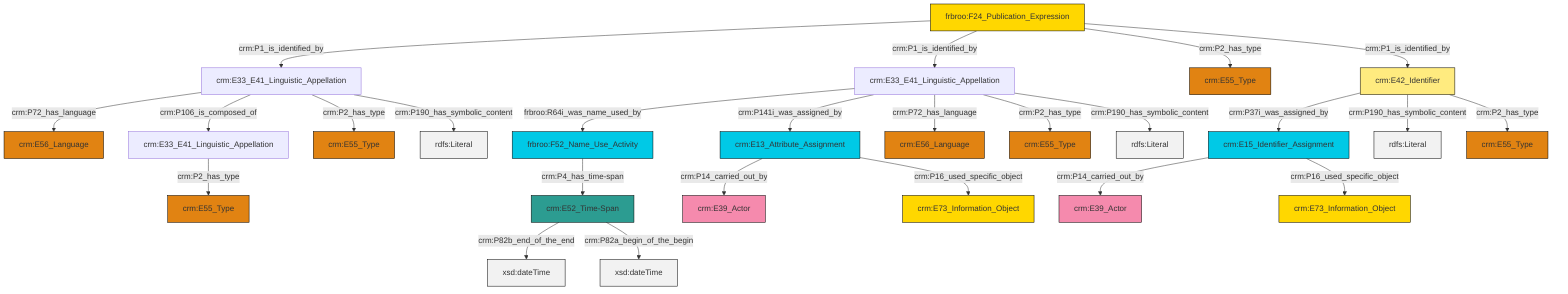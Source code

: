 graph TD
classDef Literal fill:#f2f2f2,stroke:#000000;
classDef CRM_Entity fill:#FFFFFF,stroke:#000000;
classDef Temporal_Entity fill:#00C9E6, stroke:#000000;
classDef Type fill:#E18312, stroke:#000000;
classDef Time-Span fill:#2C9C91, stroke:#000000;
classDef Appellation fill:#FFEB7F, stroke:#000000;
classDef Place fill:#008836, stroke:#000000;
classDef Persistent_Item fill:#B266B2, stroke:#000000;
classDef Conceptual_Object fill:#FFD700, stroke:#000000;
classDef Physical_Thing fill:#D2B48C, stroke:#000000;
classDef Actor fill:#f58aad, stroke:#000000;
classDef PC_Classes fill:#4ce600, stroke:#000000;
classDef Multi fill:#cccccc,stroke:#000000;

2["frbroo:F24_Publication_Expression"]:::Conceptual_Object -->|crm:P1_is_identified_by| 3["crm:E33_E41_Linguistic_Appellation"]:::Default
3["crm:E33_E41_Linguistic_Appellation"]:::Default -->|crm:P72_has_language| 6["crm:E56_Language"]:::Type
7["frbroo:F52_Name_Use_Activity"]:::Temporal_Entity -->|crm:P4_has_time-span| 8["crm:E52_Time-Span"]:::Time-Span
9["crm:E33_E41_Linguistic_Appellation"]:::Default -->|frbroo:R64i_was_name_used_by| 7["frbroo:F52_Name_Use_Activity"]:::Temporal_Entity
11["crm:E15_Identifier_Assignment"]:::Temporal_Entity -->|crm:P14_carried_out_by| 12["crm:E39_Actor"]:::Actor
2["frbroo:F24_Publication_Expression"]:::Conceptual_Object -->|crm:P1_is_identified_by| 9["crm:E33_E41_Linguistic_Appellation"]:::Default
9["crm:E33_E41_Linguistic_Appellation"]:::Default -->|crm:P141i_was_assigned_by| 13["crm:E13_Attribute_Assignment"]:::Temporal_Entity
3["crm:E33_E41_Linguistic_Appellation"]:::Default -->|crm:P106_is_composed_of| 14["crm:E33_E41_Linguistic_Appellation"]:::Default
2["frbroo:F24_Publication_Expression"]:::Conceptual_Object -->|crm:P2_has_type| 15["crm:E55_Type"]:::Type
16["crm:E42_Identifier"]:::Appellation -->|crm:P37i_was_assigned_by| 11["crm:E15_Identifier_Assignment"]:::Temporal_Entity
8["crm:E52_Time-Span"]:::Time-Span -->|crm:P82b_end_of_the_end| 19[xsd:dateTime]:::Literal
9["crm:E33_E41_Linguistic_Appellation"]:::Default -->|crm:P72_has_language| 4["crm:E56_Language"]:::Type
2["frbroo:F24_Publication_Expression"]:::Conceptual_Object -->|crm:P1_is_identified_by| 16["crm:E42_Identifier"]:::Appellation
3["crm:E33_E41_Linguistic_Appellation"]:::Default -->|crm:P2_has_type| 20["crm:E55_Type"]:::Type
16["crm:E42_Identifier"]:::Appellation -->|crm:P190_has_symbolic_content| 31[rdfs:Literal]:::Literal
16["crm:E42_Identifier"]:::Appellation -->|crm:P2_has_type| 32["crm:E55_Type"]:::Type
11["crm:E15_Identifier_Assignment"]:::Temporal_Entity -->|crm:P16_used_specific_object| 17["crm:E73_Information_Object"]:::Conceptual_Object
9["crm:E33_E41_Linguistic_Appellation"]:::Default -->|crm:P2_has_type| 28["crm:E55_Type"]:::Type
9["crm:E33_E41_Linguistic_Appellation"]:::Default -->|crm:P190_has_symbolic_content| 36[rdfs:Literal]:::Literal
3["crm:E33_E41_Linguistic_Appellation"]:::Default -->|crm:P190_has_symbolic_content| 39[rdfs:Literal]:::Literal
8["crm:E52_Time-Span"]:::Time-Span -->|crm:P82a_begin_of_the_begin| 40[xsd:dateTime]:::Literal
13["crm:E13_Attribute_Assignment"]:::Temporal_Entity -->|crm:P14_carried_out_by| 24["crm:E39_Actor"]:::Actor
13["crm:E13_Attribute_Assignment"]:::Temporal_Entity -->|crm:P16_used_specific_object| 0["crm:E73_Information_Object"]:::Conceptual_Object
14["crm:E33_E41_Linguistic_Appellation"]:::Default -->|crm:P2_has_type| 26["crm:E55_Type"]:::Type